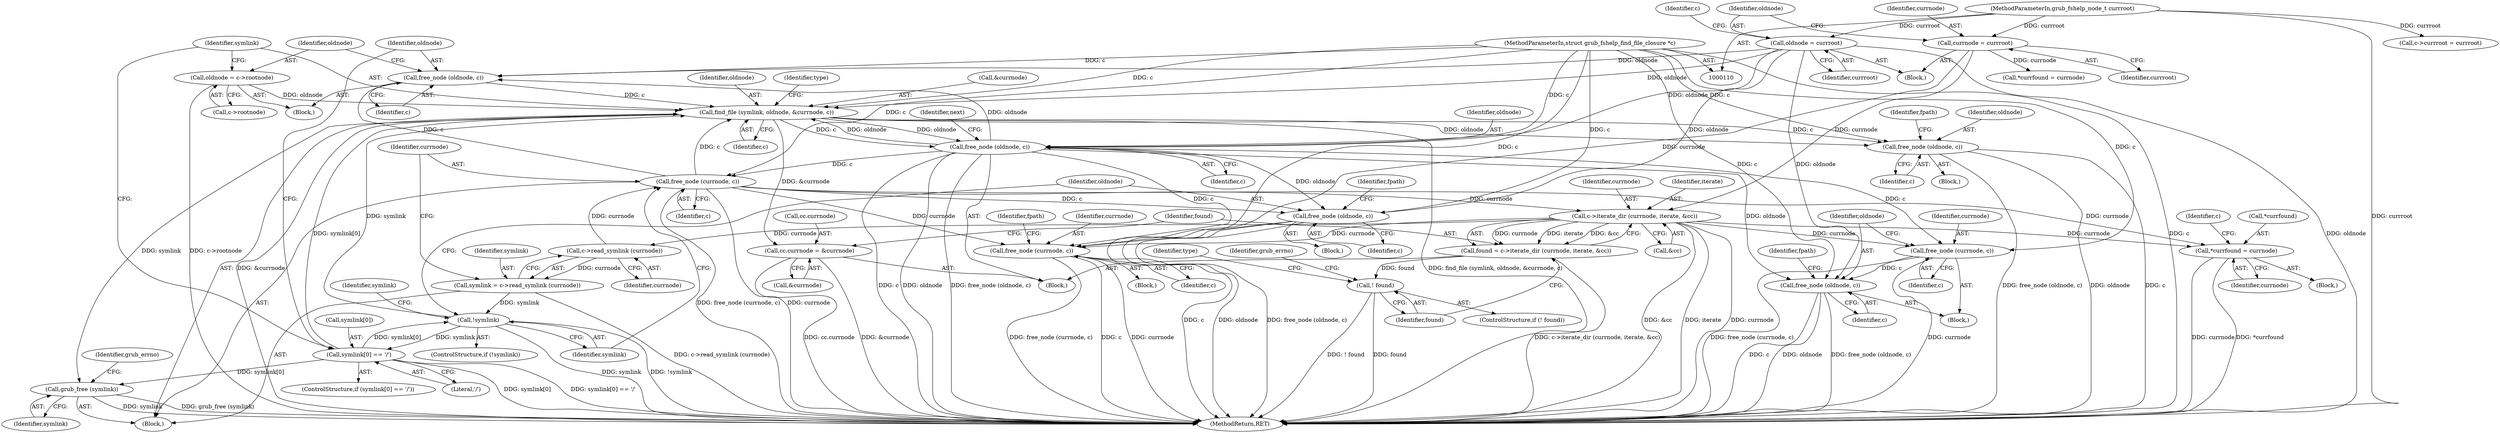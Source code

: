 digraph "0_radare2_65000a7fd9eea62359e6d6714f17b94a99a82edd_2@API" {
"1000302" [label="(Call,free_node (oldnode, c))"];
"1000333" [label="(Call,free_node (oldnode, c))"];
"1000310" [label="(Call,find_file (symlink, oldnode, &currnode, c))"];
"1000285" [label="(Call,!symlink)"];
"1000277" [label="(Call,symlink = c->read_symlink (currnode))"];
"1000279" [label="(Call,c->read_symlink (currnode))"];
"1000234" [label="(Call,c->iterate_dir (currnode, iterate, &cc))"];
"1000281" [label="(Call,free_node (currnode, c))"];
"1000114" [label="(MethodParameterIn,struct grub_fshelp_find_file_closure *c)"];
"1000134" [label="(Call,currnode = currroot)"];
"1000112" [label="(MethodParameterIn,grub_fshelp_node_t currroot)"];
"1000296" [label="(Call,symlink[0] == '/')"];
"1000138" [label="(Call,oldnode = currroot)"];
"1000305" [label="(Call,oldnode = c->rootnode)"];
"1000302" [label="(Call,free_node (oldnode, c))"];
"1000226" [label="(Call,cc.currnode = &currnode)"];
"1000321" [label="(Call,grub_free (symlink))"];
"1000326" [label="(Call,free_node (oldnode, c))"];
"1000200" [label="(Call,free_node (currnode, c))"];
"1000265" [label="(Call,free_node (currnode, c))"];
"1000268" [label="(Call,free_node (oldnode, c))"];
"1000232" [label="(Call,found = c->iterate_dir (currnode, iterate, &cc))"];
"1000240" [label="(Call,! found)"];
"1000345" [label="(Call,*currfound = currnode)"];
"1000288" [label="(Call,free_node (oldnode, c))"];
"1000143" [label="(Identifier,c)"];
"1000141" [label="(Call,c->currroot = currroot)"];
"1000295" [label="(ControlStructure,if (symlink[0] == '/'))"];
"1000305" [label="(Call,oldnode = c->rootnode)"];
"1000235" [label="(Identifier,currnode)"];
"1000233" [label="(Identifier,found)"];
"1000140" [label="(Identifier,currroot)"];
"1000134" [label="(Call,currnode = currroot)"];
"1000253" [label="(Identifier,type)"];
"1000312" [label="(Identifier,oldnode)"];
"1000112" [label="(MethodParameterIn,grub_fshelp_node_t currroot)"];
"1000281" [label="(Call,free_node (currnode, c))"];
"1000269" [label="(Identifier,oldnode)"];
"1000277" [label="(Call,symlink = c->read_symlink (currnode))"];
"1000279" [label="(Call,c->read_symlink (currnode))"];
"1000234" [label="(Call,c->iterate_dir (currnode, iterate, &cc))"];
"1000288" [label="(Call,free_node (oldnode, c))"];
"1000351" [label="(Identifier,c)"];
"1000325" [label="(Block,)"];
"1000326" [label="(Call,free_node (oldnode, c))"];
"1000296" [label="(Call,symlink[0] == '/')"];
"1000333" [label="(Call,free_node (oldnode, c))"];
"1000270" [label="(Identifier,c)"];
"1000334" [label="(Identifier,oldnode)"];
"1000298" [label="(Identifier,symlink)"];
"1000300" [label="(Literal,'/')"];
"1000345" [label="(Call,*currfound = currnode)"];
"1000136" [label="(Identifier,currroot)"];
"1000267" [label="(Identifier,c)"];
"1000280" [label="(Identifier,currnode)"];
"1000135" [label="(Identifier,currnode)"];
"1000317" [label="(Identifier,type)"];
"1000165" [label="(Call,*currfound = currnode)"];
"1000284" [label="(ControlStructure,if (!symlink))"];
"1000304" [label="(Identifier,c)"];
"1000239" [label="(ControlStructure,if (! found))"];
"1000265" [label="(Call,free_node (currnode, c))"];
"1000232" [label="(Call,found = c->iterate_dir (currnode, iterate, &cc))"];
"1000283" [label="(Identifier,c)"];
"1000324" [label="(Identifier,grub_errno)"];
"1000227" [label="(Call,cc.currnode)"];
"1000236" [label="(Identifier,iterate)"];
"1000230" [label="(Call,&currnode)"];
"1000307" [label="(Call,c->rootnode)"];
"1000303" [label="(Identifier,oldnode)"];
"1000244" [label="(Identifier,grub_errno)"];
"1000282" [label="(Identifier,currnode)"];
"1000285" [label="(Call,!symlink)"];
"1000346" [label="(Call,*currfound)"];
"1000204" [label="(Identifier,fpath)"];
"1000313" [label="(Call,&currnode)"];
"1000292" [label="(Identifier,fpath)"];
"1000287" [label="(Block,)"];
"1000335" [label="(Identifier,c)"];
"1000344" [label="(Block,)"];
"1000328" [label="(Identifier,c)"];
"1000301" [label="(Block,)"];
"1000339" [label="(Identifier,next)"];
"1000272" [label="(Identifier,fpath)"];
"1000199" [label="(Block,)"];
"1000330" [label="(Identifier,fpath)"];
"1000237" [label="(Call,&cc)"];
"1000240" [label="(Call,! found)"];
"1000327" [label="(Identifier,oldnode)"];
"1000202" [label="(Identifier,c)"];
"1000201" [label="(Identifier,currnode)"];
"1000322" [label="(Identifier,symlink)"];
"1000226" [label="(Call,cc.currnode = &currnode)"];
"1000321" [label="(Call,grub_free (symlink))"];
"1000266" [label="(Identifier,currnode)"];
"1000289" [label="(Identifier,oldnode)"];
"1000367" [label="(MethodReturn,RET)"];
"1000315" [label="(Identifier,c)"];
"1000139" [label="(Identifier,oldnode)"];
"1000278" [label="(Identifier,symlink)"];
"1000241" [label="(Identifier,found)"];
"1000174" [label="(Block,)"];
"1000114" [label="(MethodParameterIn,struct grub_fshelp_find_file_closure *c)"];
"1000311" [label="(Identifier,symlink)"];
"1000310" [label="(Call,find_file (symlink, oldnode, &currnode, c))"];
"1000200" [label="(Call,free_node (currnode, c))"];
"1000302" [label="(Call,free_node (oldnode, c))"];
"1000138" [label="(Call,oldnode = currroot)"];
"1000297" [label="(Call,symlink[0])"];
"1000264" [label="(Block,)"];
"1000286" [label="(Identifier,symlink)"];
"1000115" [label="(Block,)"];
"1000348" [label="(Identifier,currnode)"];
"1000306" [label="(Identifier,oldnode)"];
"1000290" [label="(Identifier,c)"];
"1000268" [label="(Call,free_node (oldnode, c))"];
"1000255" [label="(Block,)"];
"1000302" -> "1000301"  [label="AST: "];
"1000302" -> "1000304"  [label="CFG: "];
"1000303" -> "1000302"  [label="AST: "];
"1000304" -> "1000302"  [label="AST: "];
"1000306" -> "1000302"  [label="CFG: "];
"1000333" -> "1000302"  [label="DDG: oldnode"];
"1000138" -> "1000302"  [label="DDG: oldnode"];
"1000281" -> "1000302"  [label="DDG: c"];
"1000114" -> "1000302"  [label="DDG: c"];
"1000302" -> "1000310"  [label="DDG: c"];
"1000333" -> "1000174"  [label="AST: "];
"1000333" -> "1000335"  [label="CFG: "];
"1000334" -> "1000333"  [label="AST: "];
"1000335" -> "1000333"  [label="AST: "];
"1000339" -> "1000333"  [label="CFG: "];
"1000333" -> "1000367"  [label="DDG: oldnode"];
"1000333" -> "1000367"  [label="DDG: free_node (oldnode, c)"];
"1000333" -> "1000367"  [label="DDG: c"];
"1000333" -> "1000200"  [label="DDG: c"];
"1000333" -> "1000265"  [label="DDG: c"];
"1000333" -> "1000268"  [label="DDG: oldnode"];
"1000333" -> "1000281"  [label="DDG: c"];
"1000333" -> "1000288"  [label="DDG: oldnode"];
"1000333" -> "1000310"  [label="DDG: oldnode"];
"1000310" -> "1000333"  [label="DDG: oldnode"];
"1000310" -> "1000333"  [label="DDG: c"];
"1000138" -> "1000333"  [label="DDG: oldnode"];
"1000114" -> "1000333"  [label="DDG: c"];
"1000310" -> "1000255"  [label="AST: "];
"1000310" -> "1000315"  [label="CFG: "];
"1000311" -> "1000310"  [label="AST: "];
"1000312" -> "1000310"  [label="AST: "];
"1000313" -> "1000310"  [label="AST: "];
"1000315" -> "1000310"  [label="AST: "];
"1000317" -> "1000310"  [label="CFG: "];
"1000310" -> "1000367"  [label="DDG: find_file (symlink, oldnode, &currnode, c)"];
"1000310" -> "1000367"  [label="DDG: &currnode"];
"1000310" -> "1000226"  [label="DDG: &currnode"];
"1000285" -> "1000310"  [label="DDG: symlink"];
"1000296" -> "1000310"  [label="DDG: symlink[0]"];
"1000138" -> "1000310"  [label="DDG: oldnode"];
"1000305" -> "1000310"  [label="DDG: oldnode"];
"1000281" -> "1000310"  [label="DDG: c"];
"1000114" -> "1000310"  [label="DDG: c"];
"1000310" -> "1000321"  [label="DDG: symlink"];
"1000310" -> "1000326"  [label="DDG: oldnode"];
"1000310" -> "1000326"  [label="DDG: c"];
"1000285" -> "1000284"  [label="AST: "];
"1000285" -> "1000286"  [label="CFG: "];
"1000286" -> "1000285"  [label="AST: "];
"1000289" -> "1000285"  [label="CFG: "];
"1000298" -> "1000285"  [label="CFG: "];
"1000285" -> "1000367"  [label="DDG: symlink"];
"1000285" -> "1000367"  [label="DDG: !symlink"];
"1000277" -> "1000285"  [label="DDG: symlink"];
"1000296" -> "1000285"  [label="DDG: symlink[0]"];
"1000285" -> "1000296"  [label="DDG: symlink"];
"1000277" -> "1000255"  [label="AST: "];
"1000277" -> "1000279"  [label="CFG: "];
"1000278" -> "1000277"  [label="AST: "];
"1000279" -> "1000277"  [label="AST: "];
"1000282" -> "1000277"  [label="CFG: "];
"1000277" -> "1000367"  [label="DDG: c->read_symlink (currnode)"];
"1000279" -> "1000277"  [label="DDG: currnode"];
"1000279" -> "1000280"  [label="CFG: "];
"1000280" -> "1000279"  [label="AST: "];
"1000234" -> "1000279"  [label="DDG: currnode"];
"1000279" -> "1000281"  [label="DDG: currnode"];
"1000234" -> "1000232"  [label="AST: "];
"1000234" -> "1000237"  [label="CFG: "];
"1000235" -> "1000234"  [label="AST: "];
"1000236" -> "1000234"  [label="AST: "];
"1000237" -> "1000234"  [label="AST: "];
"1000232" -> "1000234"  [label="CFG: "];
"1000234" -> "1000367"  [label="DDG: &cc"];
"1000234" -> "1000367"  [label="DDG: iterate"];
"1000234" -> "1000367"  [label="DDG: currnode"];
"1000234" -> "1000200"  [label="DDG: currnode"];
"1000234" -> "1000232"  [label="DDG: currnode"];
"1000234" -> "1000232"  [label="DDG: iterate"];
"1000234" -> "1000232"  [label="DDG: &cc"];
"1000281" -> "1000234"  [label="DDG: currnode"];
"1000134" -> "1000234"  [label="DDG: currnode"];
"1000234" -> "1000265"  [label="DDG: currnode"];
"1000234" -> "1000345"  [label="DDG: currnode"];
"1000281" -> "1000255"  [label="AST: "];
"1000281" -> "1000283"  [label="CFG: "];
"1000282" -> "1000281"  [label="AST: "];
"1000283" -> "1000281"  [label="AST: "];
"1000286" -> "1000281"  [label="CFG: "];
"1000281" -> "1000367"  [label="DDG: currnode"];
"1000281" -> "1000367"  [label="DDG: free_node (currnode, c)"];
"1000281" -> "1000200"  [label="DDG: currnode"];
"1000114" -> "1000281"  [label="DDG: c"];
"1000281" -> "1000288"  [label="DDG: c"];
"1000281" -> "1000345"  [label="DDG: currnode"];
"1000114" -> "1000110"  [label="AST: "];
"1000114" -> "1000367"  [label="DDG: c"];
"1000114" -> "1000200"  [label="DDG: c"];
"1000114" -> "1000265"  [label="DDG: c"];
"1000114" -> "1000268"  [label="DDG: c"];
"1000114" -> "1000288"  [label="DDG: c"];
"1000114" -> "1000326"  [label="DDG: c"];
"1000134" -> "1000115"  [label="AST: "];
"1000134" -> "1000136"  [label="CFG: "];
"1000135" -> "1000134"  [label="AST: "];
"1000136" -> "1000134"  [label="AST: "];
"1000139" -> "1000134"  [label="CFG: "];
"1000112" -> "1000134"  [label="DDG: currroot"];
"1000134" -> "1000165"  [label="DDG: currnode"];
"1000134" -> "1000200"  [label="DDG: currnode"];
"1000112" -> "1000110"  [label="AST: "];
"1000112" -> "1000367"  [label="DDG: currroot"];
"1000112" -> "1000138"  [label="DDG: currroot"];
"1000112" -> "1000141"  [label="DDG: currroot"];
"1000296" -> "1000295"  [label="AST: "];
"1000296" -> "1000300"  [label="CFG: "];
"1000297" -> "1000296"  [label="AST: "];
"1000300" -> "1000296"  [label="AST: "];
"1000303" -> "1000296"  [label="CFG: "];
"1000311" -> "1000296"  [label="CFG: "];
"1000296" -> "1000367"  [label="DDG: symlink[0] == '/'"];
"1000296" -> "1000367"  [label="DDG: symlink[0]"];
"1000296" -> "1000321"  [label="DDG: symlink[0]"];
"1000138" -> "1000115"  [label="AST: "];
"1000138" -> "1000140"  [label="CFG: "];
"1000139" -> "1000138"  [label="AST: "];
"1000140" -> "1000138"  [label="AST: "];
"1000143" -> "1000138"  [label="CFG: "];
"1000138" -> "1000367"  [label="DDG: oldnode"];
"1000138" -> "1000268"  [label="DDG: oldnode"];
"1000138" -> "1000288"  [label="DDG: oldnode"];
"1000305" -> "1000301"  [label="AST: "];
"1000305" -> "1000307"  [label="CFG: "];
"1000306" -> "1000305"  [label="AST: "];
"1000307" -> "1000305"  [label="AST: "];
"1000311" -> "1000305"  [label="CFG: "];
"1000305" -> "1000367"  [label="DDG: c->rootnode"];
"1000226" -> "1000174"  [label="AST: "];
"1000226" -> "1000230"  [label="CFG: "];
"1000227" -> "1000226"  [label="AST: "];
"1000230" -> "1000226"  [label="AST: "];
"1000233" -> "1000226"  [label="CFG: "];
"1000226" -> "1000367"  [label="DDG: cc.currnode"];
"1000226" -> "1000367"  [label="DDG: &currnode"];
"1000321" -> "1000255"  [label="AST: "];
"1000321" -> "1000322"  [label="CFG: "];
"1000322" -> "1000321"  [label="AST: "];
"1000324" -> "1000321"  [label="CFG: "];
"1000321" -> "1000367"  [label="DDG: symlink"];
"1000321" -> "1000367"  [label="DDG: grub_free (symlink)"];
"1000326" -> "1000325"  [label="AST: "];
"1000326" -> "1000328"  [label="CFG: "];
"1000327" -> "1000326"  [label="AST: "];
"1000328" -> "1000326"  [label="AST: "];
"1000330" -> "1000326"  [label="CFG: "];
"1000326" -> "1000367"  [label="DDG: c"];
"1000326" -> "1000367"  [label="DDG: free_node (oldnode, c)"];
"1000326" -> "1000367"  [label="DDG: oldnode"];
"1000200" -> "1000199"  [label="AST: "];
"1000200" -> "1000202"  [label="CFG: "];
"1000201" -> "1000200"  [label="AST: "];
"1000202" -> "1000200"  [label="AST: "];
"1000204" -> "1000200"  [label="CFG: "];
"1000200" -> "1000367"  [label="DDG: currnode"];
"1000200" -> "1000367"  [label="DDG: free_node (currnode, c)"];
"1000200" -> "1000367"  [label="DDG: c"];
"1000265" -> "1000264"  [label="AST: "];
"1000265" -> "1000267"  [label="CFG: "];
"1000266" -> "1000265"  [label="AST: "];
"1000267" -> "1000265"  [label="AST: "];
"1000269" -> "1000265"  [label="CFG: "];
"1000265" -> "1000367"  [label="DDG: free_node (currnode, c)"];
"1000265" -> "1000367"  [label="DDG: currnode"];
"1000265" -> "1000268"  [label="DDG: c"];
"1000268" -> "1000264"  [label="AST: "];
"1000268" -> "1000270"  [label="CFG: "];
"1000269" -> "1000268"  [label="AST: "];
"1000270" -> "1000268"  [label="AST: "];
"1000272" -> "1000268"  [label="CFG: "];
"1000268" -> "1000367"  [label="DDG: oldnode"];
"1000268" -> "1000367"  [label="DDG: free_node (oldnode, c)"];
"1000268" -> "1000367"  [label="DDG: c"];
"1000232" -> "1000174"  [label="AST: "];
"1000233" -> "1000232"  [label="AST: "];
"1000241" -> "1000232"  [label="CFG: "];
"1000232" -> "1000367"  [label="DDG: c->iterate_dir (currnode, iterate, &cc)"];
"1000232" -> "1000240"  [label="DDG: found"];
"1000240" -> "1000239"  [label="AST: "];
"1000240" -> "1000241"  [label="CFG: "];
"1000241" -> "1000240"  [label="AST: "];
"1000244" -> "1000240"  [label="CFG: "];
"1000253" -> "1000240"  [label="CFG: "];
"1000240" -> "1000367"  [label="DDG: ! found"];
"1000240" -> "1000367"  [label="DDG: found"];
"1000345" -> "1000344"  [label="AST: "];
"1000345" -> "1000348"  [label="CFG: "];
"1000346" -> "1000345"  [label="AST: "];
"1000348" -> "1000345"  [label="AST: "];
"1000351" -> "1000345"  [label="CFG: "];
"1000345" -> "1000367"  [label="DDG: currnode"];
"1000345" -> "1000367"  [label="DDG: *currfound"];
"1000288" -> "1000287"  [label="AST: "];
"1000288" -> "1000290"  [label="CFG: "];
"1000289" -> "1000288"  [label="AST: "];
"1000290" -> "1000288"  [label="AST: "];
"1000292" -> "1000288"  [label="CFG: "];
"1000288" -> "1000367"  [label="DDG: c"];
"1000288" -> "1000367"  [label="DDG: oldnode"];
"1000288" -> "1000367"  [label="DDG: free_node (oldnode, c)"];
}
